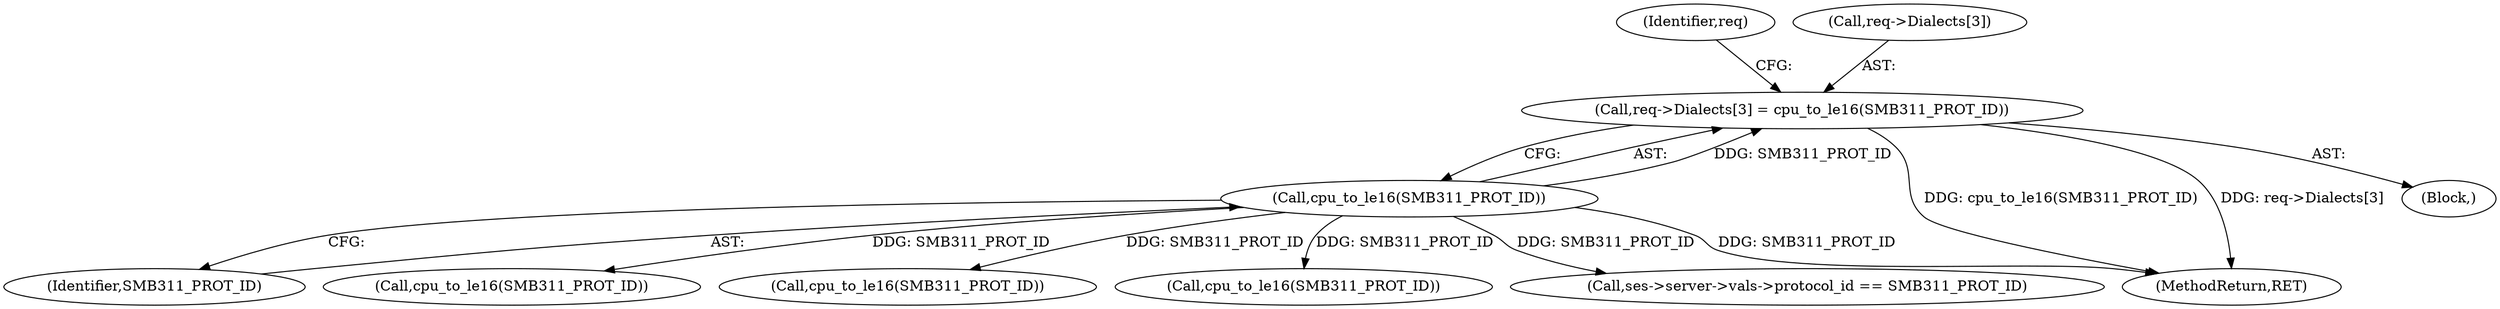 digraph "0_linux_b57a55e2200ede754e4dc9cce4ba9402544b9365@array" {
"1000263" [label="(Call,req->Dialects[3] = cpu_to_le16(SMB311_PROT_ID))"];
"1000269" [label="(Call,cpu_to_le16(SMB311_PROT_ID))"];
"1000848" [label="(MethodReturn,RET)"];
"1000270" [label="(Identifier,SMB311_PROT_ID)"];
"1000273" [label="(Identifier,req)"];
"1000566" [label="(Call,cpu_to_le16(SMB311_PROT_ID))"];
"1000263" [label="(Call,req->Dialects[3] = cpu_to_le16(SMB311_PROT_ID))"];
"1000269" [label="(Call,cpu_to_le16(SMB311_PROT_ID))"];
"1000665" [label="(Call,cpu_to_le16(SMB311_PROT_ID))"];
"1000823" [label="(Call,cpu_to_le16(SMB311_PROT_ID))"];
"1000264" [label="(Call,req->Dialects[3])"];
"1000372" [label="(Call,ses->server->vals->protocol_id == SMB311_PROT_ID)"];
"1000238" [label="(Block,)"];
"1000263" -> "1000238"  [label="AST: "];
"1000263" -> "1000269"  [label="CFG: "];
"1000264" -> "1000263"  [label="AST: "];
"1000269" -> "1000263"  [label="AST: "];
"1000273" -> "1000263"  [label="CFG: "];
"1000263" -> "1000848"  [label="DDG: cpu_to_le16(SMB311_PROT_ID)"];
"1000263" -> "1000848"  [label="DDG: req->Dialects[3]"];
"1000269" -> "1000263"  [label="DDG: SMB311_PROT_ID"];
"1000269" -> "1000270"  [label="CFG: "];
"1000270" -> "1000269"  [label="AST: "];
"1000269" -> "1000848"  [label="DDG: SMB311_PROT_ID"];
"1000269" -> "1000372"  [label="DDG: SMB311_PROT_ID"];
"1000269" -> "1000566"  [label="DDG: SMB311_PROT_ID"];
"1000269" -> "1000665"  [label="DDG: SMB311_PROT_ID"];
"1000269" -> "1000823"  [label="DDG: SMB311_PROT_ID"];
}
